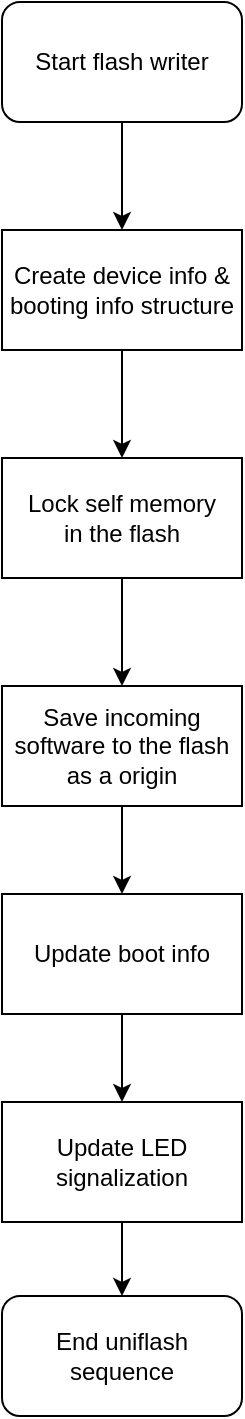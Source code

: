 <mxfile scale="3" border="0">
    <diagram id="LzTGRrPrDBO6Tm46XuKC" name="Page-1">
        <mxGraphModel dx="1444" dy="1139" grid="0" gridSize="10" guides="1" tooltips="1" connect="1" arrows="1" fold="1" page="0" pageScale="1" pageWidth="1600" pageHeight="1200" math="0" shadow="0">
            <root>
                <mxCell id="0"/>
                <mxCell id="1" parent="0"/>
                <mxCell id="229" style="edgeStyle=none;html=1;exitX=0.5;exitY=1;exitDx=0;exitDy=0;" parent="1" source="169" target="220" edge="1">
                    <mxGeometry relative="1" as="geometry"/>
                </mxCell>
                <mxCell id="169" value="Start flash writer" style="rounded=1;whiteSpace=wrap;html=1;flipV=0;flipH=1;" parent="1" vertex="1">
                    <mxGeometry x="10" y="330" width="120" height="60" as="geometry"/>
                </mxCell>
                <mxCell id="231" style="edgeStyle=none;html=1;exitX=0.5;exitY=1;exitDx=0;exitDy=0;" parent="1" source="220" target="222" edge="1">
                    <mxGeometry relative="1" as="geometry"/>
                </mxCell>
                <mxCell id="220" value="Create device info &amp;amp; booting info structure" style="rounded=0;whiteSpace=wrap;html=1;flipV=0;flipH=1;" parent="1" vertex="1">
                    <mxGeometry x="10" y="444" width="120" height="60" as="geometry"/>
                </mxCell>
                <mxCell id="232" style="edgeStyle=none;html=1;exitX=0.5;exitY=1;exitDx=0;exitDy=0;" parent="1" source="222" target="224" edge="1">
                    <mxGeometry relative="1" as="geometry"/>
                </mxCell>
                <mxCell id="222" value="Lock self memory&lt;br&gt;in the flash" style="rounded=0;whiteSpace=wrap;html=1;flipV=0;flipH=1;" parent="1" vertex="1">
                    <mxGeometry x="10" y="558" width="120" height="60" as="geometry"/>
                </mxCell>
                <mxCell id="233" style="edgeStyle=none;html=1;exitX=0.5;exitY=1;exitDx=0;exitDy=0;" parent="1" source="224" target="225" edge="1">
                    <mxGeometry relative="1" as="geometry"/>
                </mxCell>
                <mxCell id="224" value="Save incoming software to the flash as a origin" style="rounded=0;whiteSpace=wrap;html=1;flipV=0;flipH=1;" parent="1" vertex="1">
                    <mxGeometry x="10" y="672" width="120" height="60" as="geometry"/>
                </mxCell>
                <mxCell id="234" style="edgeStyle=none;html=1;exitX=0.5;exitY=1;exitDx=0;exitDy=0;" parent="1" source="225" target="228" edge="1">
                    <mxGeometry relative="1" as="geometry"/>
                </mxCell>
                <mxCell id="225" value="Update boot info" style="rounded=0;whiteSpace=wrap;html=1;flipV=0;flipH=1;" parent="1" vertex="1">
                    <mxGeometry x="10" y="776" width="120" height="60" as="geometry"/>
                </mxCell>
                <mxCell id="227" value="End uniflash sequence" style="rounded=1;whiteSpace=wrap;html=1;flipV=0;flipH=1;" parent="1" vertex="1">
                    <mxGeometry x="10" y="977" width="120" height="60" as="geometry"/>
                </mxCell>
                <mxCell id="235" style="edgeStyle=none;html=1;exitX=0.5;exitY=1;exitDx=0;exitDy=0;" parent="1" source="228" target="227" edge="1">
                    <mxGeometry relative="1" as="geometry"/>
                </mxCell>
                <mxCell id="228" value="Update LED signalization" style="rounded=0;whiteSpace=wrap;html=1;flipV=0;flipH=1;" parent="1" vertex="1">
                    <mxGeometry x="10" y="880" width="120" height="60" as="geometry"/>
                </mxCell>
            </root>
        </mxGraphModel>
    </diagram>
</mxfile>